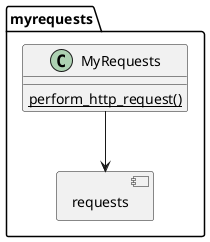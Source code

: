 @startuml
allowmixing
namespace myrequests {
    component requests
    class MyRequests {
        {static} perform_http_request()
    }
    MyRequests --> requests
}
@enduml